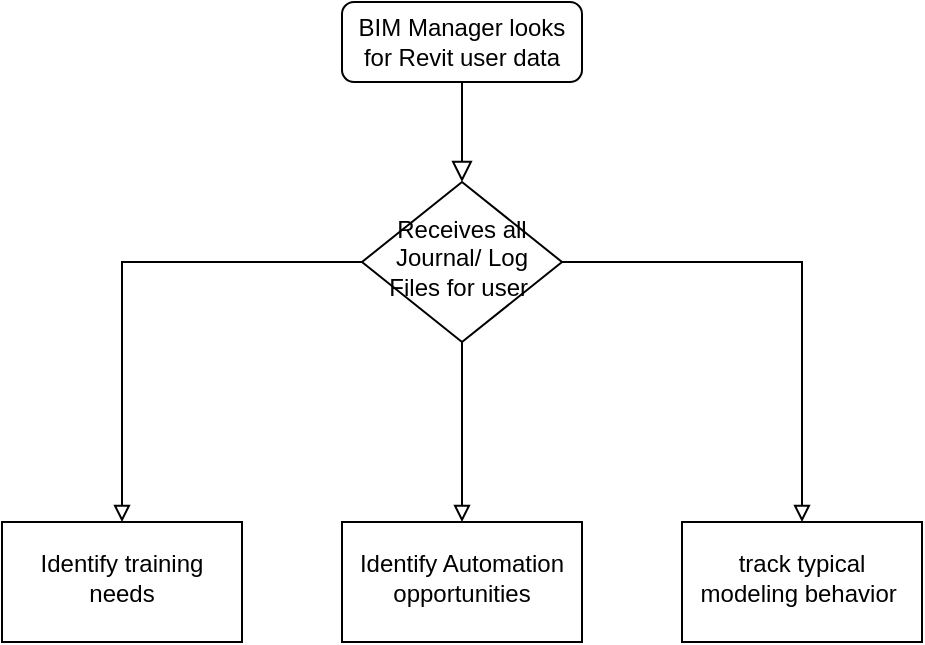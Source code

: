 <mxfile version="13.6.3" type="github">
  <diagram id="C5RBs43oDa-KdzZeNtuy" name="Page-1">
    <mxGraphModel dx="2249" dy="721" grid="1" gridSize="10" guides="1" tooltips="1" connect="1" arrows="1" fold="1" page="1" pageScale="1" pageWidth="827" pageHeight="1169" math="0" shadow="0">
      <root>
        <mxCell id="WIyWlLk6GJQsqaUBKTNV-0" />
        <mxCell id="WIyWlLk6GJQsqaUBKTNV-1" parent="WIyWlLk6GJQsqaUBKTNV-0" />
        <mxCell id="WIyWlLk6GJQsqaUBKTNV-2" value="" style="rounded=0;html=1;jettySize=auto;orthogonalLoop=1;fontSize=11;endArrow=block;endFill=0;endSize=8;strokeWidth=1;shadow=0;labelBackgroundColor=none;edgeStyle=orthogonalEdgeStyle;align=left;" parent="WIyWlLk6GJQsqaUBKTNV-1" source="WIyWlLk6GJQsqaUBKTNV-3" target="WIyWlLk6GJQsqaUBKTNV-6" edge="1">
          <mxGeometry relative="1" as="geometry">
            <Array as="points">
              <mxPoint x="-60" y="150" />
              <mxPoint x="-60" y="150" />
            </Array>
          </mxGeometry>
        </mxCell>
        <mxCell id="WIyWlLk6GJQsqaUBKTNV-3" value="BIM Manager looks for Revit user data" style="rounded=1;whiteSpace=wrap;html=1;fontSize=12;glass=0;strokeWidth=1;shadow=0;" parent="WIyWlLk6GJQsqaUBKTNV-1" vertex="1">
          <mxGeometry x="-120" y="90" width="120" height="40" as="geometry" />
        </mxCell>
        <mxCell id="9UlWXXlIFFLhdjeoYv-E-6" value="" style="edgeStyle=orthogonalEdgeStyle;rounded=0;orthogonalLoop=1;jettySize=auto;html=1;startFill=1;endArrow=block;endFill=0;align=left;" edge="1" parent="WIyWlLk6GJQsqaUBKTNV-1" source="WIyWlLk6GJQsqaUBKTNV-6" target="9UlWXXlIFFLhdjeoYv-E-5">
          <mxGeometry relative="1" as="geometry" />
        </mxCell>
        <mxCell id="9UlWXXlIFFLhdjeoYv-E-8" value="" style="edgeStyle=orthogonalEdgeStyle;rounded=0;orthogonalLoop=1;jettySize=auto;html=1;startFill=1;endArrow=block;endFill=0;align=left;" edge="1" parent="WIyWlLk6GJQsqaUBKTNV-1" source="WIyWlLk6GJQsqaUBKTNV-6" target="9UlWXXlIFFLhdjeoYv-E-7">
          <mxGeometry relative="1" as="geometry" />
        </mxCell>
        <mxCell id="9UlWXXlIFFLhdjeoYv-E-10" value="" style="edgeStyle=orthogonalEdgeStyle;rounded=0;orthogonalLoop=1;jettySize=auto;html=1;startFill=1;endArrow=block;endFill=0;align=left;" edge="1" parent="WIyWlLk6GJQsqaUBKTNV-1" source="WIyWlLk6GJQsqaUBKTNV-6" target="9UlWXXlIFFLhdjeoYv-E-9">
          <mxGeometry relative="1" as="geometry" />
        </mxCell>
        <mxCell id="WIyWlLk6GJQsqaUBKTNV-6" value="Receives all Journal/ Log Files for user&amp;nbsp;" style="rhombus;whiteSpace=wrap;html=1;shadow=0;fontFamily=Helvetica;fontSize=12;align=center;strokeWidth=1;spacing=6;spacingTop=-4;" parent="WIyWlLk6GJQsqaUBKTNV-1" vertex="1">
          <mxGeometry x="-110" y="180" width="100" height="80" as="geometry" />
        </mxCell>
        <mxCell id="9UlWXXlIFFLhdjeoYv-E-5" value="&lt;span&gt;Identify training needs&lt;/span&gt;" style="whiteSpace=wrap;html=1;shadow=0;strokeWidth=1;spacing=6;spacingTop=-4;" vertex="1" parent="WIyWlLk6GJQsqaUBKTNV-1">
          <mxGeometry x="-290" y="350" width="120" height="60" as="geometry" />
        </mxCell>
        <mxCell id="9UlWXXlIFFLhdjeoYv-E-7" value="Identify Automation opportunities" style="whiteSpace=wrap;html=1;shadow=0;strokeWidth=1;spacing=6;spacingTop=-4;" vertex="1" parent="WIyWlLk6GJQsqaUBKTNV-1">
          <mxGeometry x="-120" y="350" width="120" height="60" as="geometry" />
        </mxCell>
        <mxCell id="9UlWXXlIFFLhdjeoYv-E-9" value="track typical modeling behavior&amp;nbsp;" style="whiteSpace=wrap;html=1;shadow=0;strokeWidth=1;spacing=6;spacingTop=-4;" vertex="1" parent="WIyWlLk6GJQsqaUBKTNV-1">
          <mxGeometry x="50" y="350" width="120" height="60" as="geometry" />
        </mxCell>
      </root>
    </mxGraphModel>
  </diagram>
</mxfile>
